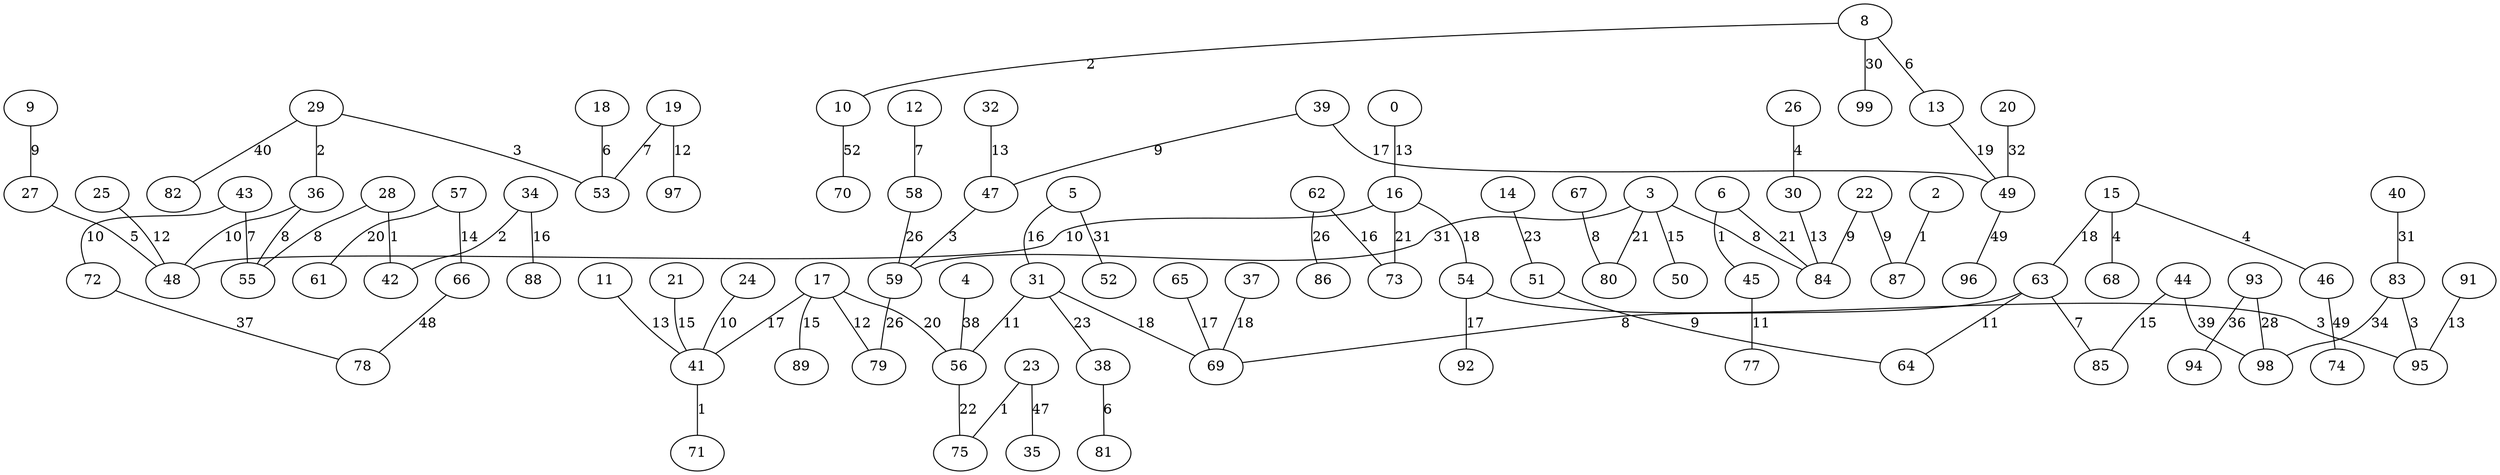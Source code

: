 graph {
  0 [label="0"];
  2 [label="2"];
  3 [label="3"];
  4 [label="4"];
  5 [label="5"];
  6 [label="6"];
  8 [label="8"];
  9 [label="9"];
  10 [label="10"];
  11 [label="11"];
  12 [label="12"];
  13 [label="13"];
  14 [label="14"];
  15 [label="15"];
  16 [label="16"];
  17 [label="17"];
  18 [label="18"];
  19 [label="19"];
  20 [label="20"];
  21 [label="21"];
  22 [label="22"];
  23 [label="23"];
  24 [label="24"];
  25 [label="25"];
  26 [label="26"];
  27 [label="27"];
  28 [label="28"];
  29 [label="29"];
  30 [label="30"];
  31 [label="31"];
  32 [label="32"];
  34 [label="34"];
  35 [label="35"];
  36 [label="36"];
  37 [label="37"];
  38 [label="38"];
  39 [label="39"];
  40 [label="40"];
  41 [label="41"];
  42 [label="42"];
  43 [label="43"];
  44 [label="44"];
  45 [label="45"];
  46 [label="46"];
  47 [label="47"];
  48 [label="48"];
  49 [label="49"];
  50 [label="50"];
  51 [label="51"];
  52 [label="52"];
  53 [label="53"];
  54 [label="54"];
  55 [label="55"];
  56 [label="56"];
  57 [label="57"];
  58 [label="58"];
  59 [label="59"];
  61 [label="61"];
  62 [label="62"];
  63 [label="63"];
  64 [label="64"];
  65 [label="65"];
  66 [label="66"];
  67 [label="67"];
  68 [label="68"];
  69 [label="69"];
  70 [label="70"];
  71 [label="71"];
  72 [label="72"];
  73 [label="73"];
  74 [label="74"];
  75 [label="75"];
  77 [label="77"];
  78 [label="78"];
  79 [label="79"];
  80 [label="80"];
  81 [label="81"];
  82 [label="82"];
  83 [label="83"];
  84 [label="84"];
  85 [label="85"];
  86 [label="86"];
  87 [label="87"];
  88 [label="88"];
  89 [label="89"];
  91 [label="91"];
  92 [label="92"];
  93 [label="93"];
  94 [label="94"];
  95 [label="95"];
  96 [label="96"];
  97 [label="97"];
  98 [label="98"];
  99 [label="99"];
  0 -- 16 [label="13"];
  2 -- 87 [label="1"];
  3 -- 59 [label="31"];
  3 -- 50 [label="15"];
  3 -- 84 [label="8"];
  3 -- 80 [label="21"];
  4 -- 56 [label="38"];
  5 -- 31 [label="16"];
  5 -- 52 [label="31"];
  6 -- 45 [label="1"];
  6 -- 84 [label="21"];
  8 -- 99 [label="30"];
  8 -- 10 [label="2"];
  8 -- 13 [label="6"];
  9 -- 27 [label="9"];
  10 -- 70 [label="52"];
  11 -- 41 [label="13"];
  12 -- 58 [label="7"];
  13 -- 49 [label="19"];
  14 -- 51 [label="23"];
  15 -- 63 [label="18"];
  15 -- 68 [label="4"];
  15 -- 46 [label="4"];
  16 -- 73 [label="21"];
  16 -- 48 [label="10"];
  16 -- 54 [label="18"];
  17 -- 41 [label="17"];
  17 -- 89 [label="15"];
  17 -- 56 [label="20"];
  17 -- 79 [label="12"];
  18 -- 53 [label="6"];
  19 -- 53 [label="7"];
  19 -- 97 [label="12"];
  20 -- 49 [label="32"];
  21 -- 41 [label="15"];
  22 -- 87 [label="9"];
  22 -- 84 [label="9"];
  23 -- 75 [label="1"];
  23 -- 35 [label="47"];
  24 -- 41 [label="10"];
  25 -- 48 [label="12"];
  26 -- 30 [label="4"];
  27 -- 48 [label="5"];
  28 -- 42 [label="1"];
  28 -- 55 [label="8"];
  29 -- 36 [label="2"];
  29 -- 53 [label="3"];
  29 -- 82 [label="40"];
  30 -- 84 [label="13"];
  31 -- 56 [label="11"];
  31 -- 38 [label="23"];
  31 -- 69 [label="18"];
  32 -- 47 [label="13"];
  34 -- 88 [label="16"];
  34 -- 42 [label="2"];
  36 -- 55 [label="8"];
  36 -- 48 [label="10"];
  37 -- 69 [label="18"];
  38 -- 81 [label="6"];
  39 -- 49 [label="17"];
  39 -- 47 [label="9"];
  40 -- 83 [label="31"];
  41 -- 71 [label="1"];
  43 -- 55 [label="7"];
  43 -- 72 [label="10"];
  44 -- 85 [label="15"];
  44 -- 98 [label="39"];
  45 -- 77 [label="11"];
  46 -- 74 [label="49"];
  47 -- 59 [label="3"];
  49 -- 96 [label="49"];
  51 -- 64 [label="9"];
  54 -- 92 [label="17"];
  54 -- 95 [label="3"];
  56 -- 75 [label="22"];
  57 -- 61 [label="20"];
  57 -- 66 [label="14"];
  58 -- 59 [label="26"];
  59 -- 79 [label="26"];
  62 -- 73 [label="16"];
  62 -- 86 [label="26"];
  63 -- 69 [label="8"];
  63 -- 85 [label="7"];
  63 -- 64 [label="11"];
  65 -- 69 [label="17"];
  66 -- 78 [label="48"];
  67 -- 80 [label="8"];
  72 -- 78 [label="37"];
  83 -- 98 [label="34"];
  83 -- 95 [label="3"];
  91 -- 95 [label="13"];
  93 -- 94 [label="36"];
  93 -- 98 [label="28"];
}